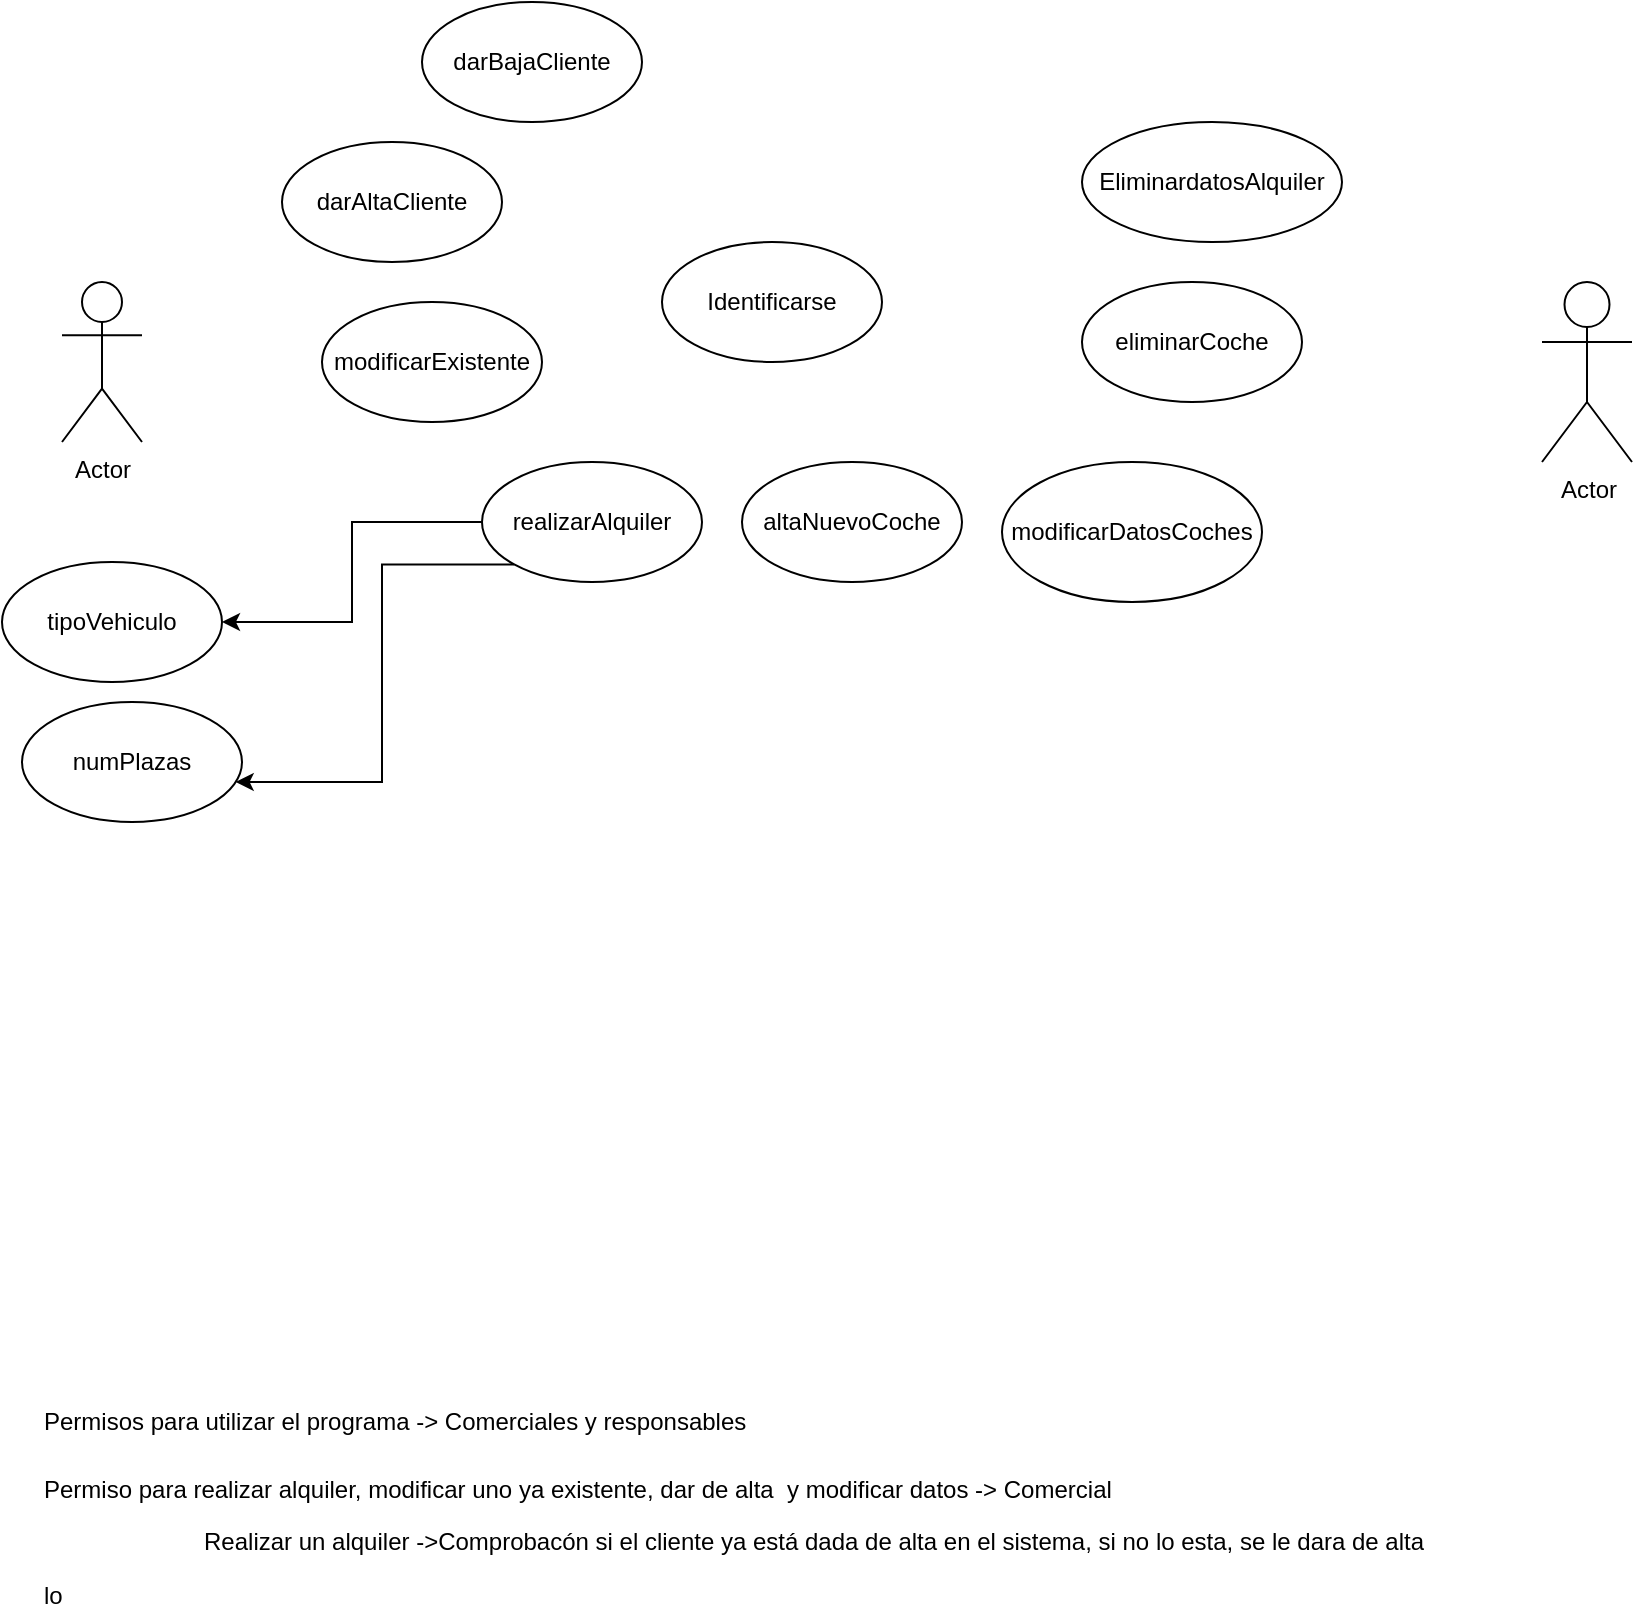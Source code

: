 <mxfile version="24.7.17">
  <diagram name="Página-1" id="LWviyj2gjzVeZQealkDF">
    <mxGraphModel dx="884" dy="1902" grid="1" gridSize="10" guides="1" tooltips="1" connect="1" arrows="1" fold="1" page="1" pageScale="1" pageWidth="827" pageHeight="1169" math="0" shadow="0">
      <root>
        <mxCell id="0" />
        <mxCell id="1" parent="0" />
        <mxCell id="zjBd8sJCCqoLkVI0zfke-1" value="Actor" style="shape=umlActor;verticalLabelPosition=bottom;verticalAlign=top;html=1;outlineConnect=0;" vertex="1" parent="1">
          <mxGeometry x="30" y="40" width="40" height="80" as="geometry" />
        </mxCell>
        <mxCell id="zjBd8sJCCqoLkVI0zfke-2" value="Actor" style="shape=umlActor;verticalLabelPosition=bottom;verticalAlign=top;html=1;outlineConnect=0;" vertex="1" parent="1">
          <mxGeometry x="770" y="40" width="45" height="90" as="geometry" />
        </mxCell>
        <mxCell id="zjBd8sJCCqoLkVI0zfke-3" value="&lt;h1 style=&quot;margin-top: 0px;&quot;&gt;&lt;span style=&quot;background-color: initial; font-size: 12px; font-weight: normal;&quot;&gt;Permisos para utilizar el programa -&amp;gt; Comerciales y responsables&lt;/span&gt;&lt;br&gt;&lt;/h1&gt;&lt;p&gt;Permiso para realizar alquiler, modificar uno ya existente, dar de alta&amp;nbsp; y modificar datos -&amp;gt; Comercial&lt;/p&gt;&lt;p&gt;&lt;span style=&quot;white-space: pre;&quot;&gt;&#x9;&lt;/span&gt;&lt;span style=&quot;white-space: pre;&quot;&gt;&#x9;&lt;/span&gt;&lt;span style=&quot;white-space: pre;&quot;&gt;&#x9;&lt;/span&gt;Realizar un alquiler -&amp;gt;Comprobacón si el cliente ya está dada de alta en el sistema, si no lo esta, se le dara de alta&lt;br&gt;&lt;/p&gt;&lt;p&gt;lo&lt;/p&gt;" style="text;html=1;whiteSpace=wrap;overflow=hidden;rounded=0;" vertex="1" parent="1">
          <mxGeometry x="19" y="585" width="790" height="120" as="geometry" />
        </mxCell>
        <mxCell id="zjBd8sJCCqoLkVI0zfke-15" value="" style="edgeStyle=orthogonalEdgeStyle;rounded=0;orthogonalLoop=1;jettySize=auto;html=1;" edge="1" parent="1" source="zjBd8sJCCqoLkVI0zfke-4" target="zjBd8sJCCqoLkVI0zfke-14">
          <mxGeometry relative="1" as="geometry" />
        </mxCell>
        <mxCell id="zjBd8sJCCqoLkVI0zfke-17" value="" style="edgeStyle=orthogonalEdgeStyle;rounded=0;orthogonalLoop=1;jettySize=auto;html=1;exitX=0;exitY=1;exitDx=0;exitDy=0;" edge="1" parent="1" source="zjBd8sJCCqoLkVI0zfke-4" target="zjBd8sJCCqoLkVI0zfke-16">
          <mxGeometry relative="1" as="geometry">
            <Array as="points">
              <mxPoint x="190" y="181" />
              <mxPoint x="190" y="290" />
            </Array>
          </mxGeometry>
        </mxCell>
        <mxCell id="zjBd8sJCCqoLkVI0zfke-4" value="realizarAlquiler" style="ellipse;whiteSpace=wrap;html=1;" vertex="1" parent="1">
          <mxGeometry x="240" y="130" width="110" height="60" as="geometry" />
        </mxCell>
        <mxCell id="zjBd8sJCCqoLkVI0zfke-5" value="modificarExistente" style="ellipse;whiteSpace=wrap;html=1;" vertex="1" parent="1">
          <mxGeometry x="160" y="50" width="110" height="60" as="geometry" />
        </mxCell>
        <mxCell id="zjBd8sJCCqoLkVI0zfke-6" value="darAltaCliente" style="ellipse;whiteSpace=wrap;html=1;" vertex="1" parent="1">
          <mxGeometry x="140" y="-30" width="110" height="60" as="geometry" />
        </mxCell>
        <mxCell id="zjBd8sJCCqoLkVI0zfke-7" value="darBajaCliente" style="ellipse;whiteSpace=wrap;html=1;" vertex="1" parent="1">
          <mxGeometry x="210" y="-100" width="110" height="60" as="geometry" />
        </mxCell>
        <mxCell id="zjBd8sJCCqoLkVI0zfke-8" value="altaNuevoCoche" style="ellipse;whiteSpace=wrap;html=1;" vertex="1" parent="1">
          <mxGeometry x="370" y="130" width="110" height="60" as="geometry" />
        </mxCell>
        <mxCell id="zjBd8sJCCqoLkVI0zfke-9" value="modificarDatosCoches" style="ellipse;whiteSpace=wrap;html=1;" vertex="1" parent="1">
          <mxGeometry x="500" y="130" width="130" height="70" as="geometry" />
        </mxCell>
        <mxCell id="zjBd8sJCCqoLkVI0zfke-10" value="eliminarCoche" style="ellipse;whiteSpace=wrap;html=1;" vertex="1" parent="1">
          <mxGeometry x="540" y="40" width="110" height="60" as="geometry" />
        </mxCell>
        <mxCell id="zjBd8sJCCqoLkVI0zfke-11" value="EliminardatosAlquiler" style="ellipse;whiteSpace=wrap;html=1;" vertex="1" parent="1">
          <mxGeometry x="540" y="-40" width="130" height="60" as="geometry" />
        </mxCell>
        <mxCell id="zjBd8sJCCqoLkVI0zfke-13" value="Identificarse" style="ellipse;whiteSpace=wrap;html=1;" vertex="1" parent="1">
          <mxGeometry x="330" y="20" width="110" height="60" as="geometry" />
        </mxCell>
        <mxCell id="zjBd8sJCCqoLkVI0zfke-14" value="tipoVehiculo" style="ellipse;whiteSpace=wrap;html=1;" vertex="1" parent="1">
          <mxGeometry y="180" width="110" height="60" as="geometry" />
        </mxCell>
        <mxCell id="zjBd8sJCCqoLkVI0zfke-16" value="numPlazas" style="ellipse;whiteSpace=wrap;html=1;" vertex="1" parent="1">
          <mxGeometry x="10" y="250" width="110" height="60" as="geometry" />
        </mxCell>
      </root>
    </mxGraphModel>
  </diagram>
</mxfile>
